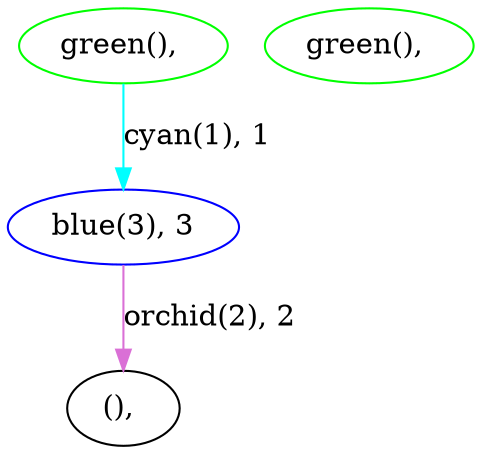 digraph foo {
    n1 [color=blue, b=3, label="blue(3), 3", a=4];
    n2 [label="(), "];
    n3 [color=green, label="green(), ", a=3];
    n4 [color=green, label="green(), ", a=toto];
    n1 -> n2 [color=orchid, b=2, label="orchid(2), 2", a=5];
    n3 -> n1 [color=cyan, label="cyan(1), 1", b=1];
}
